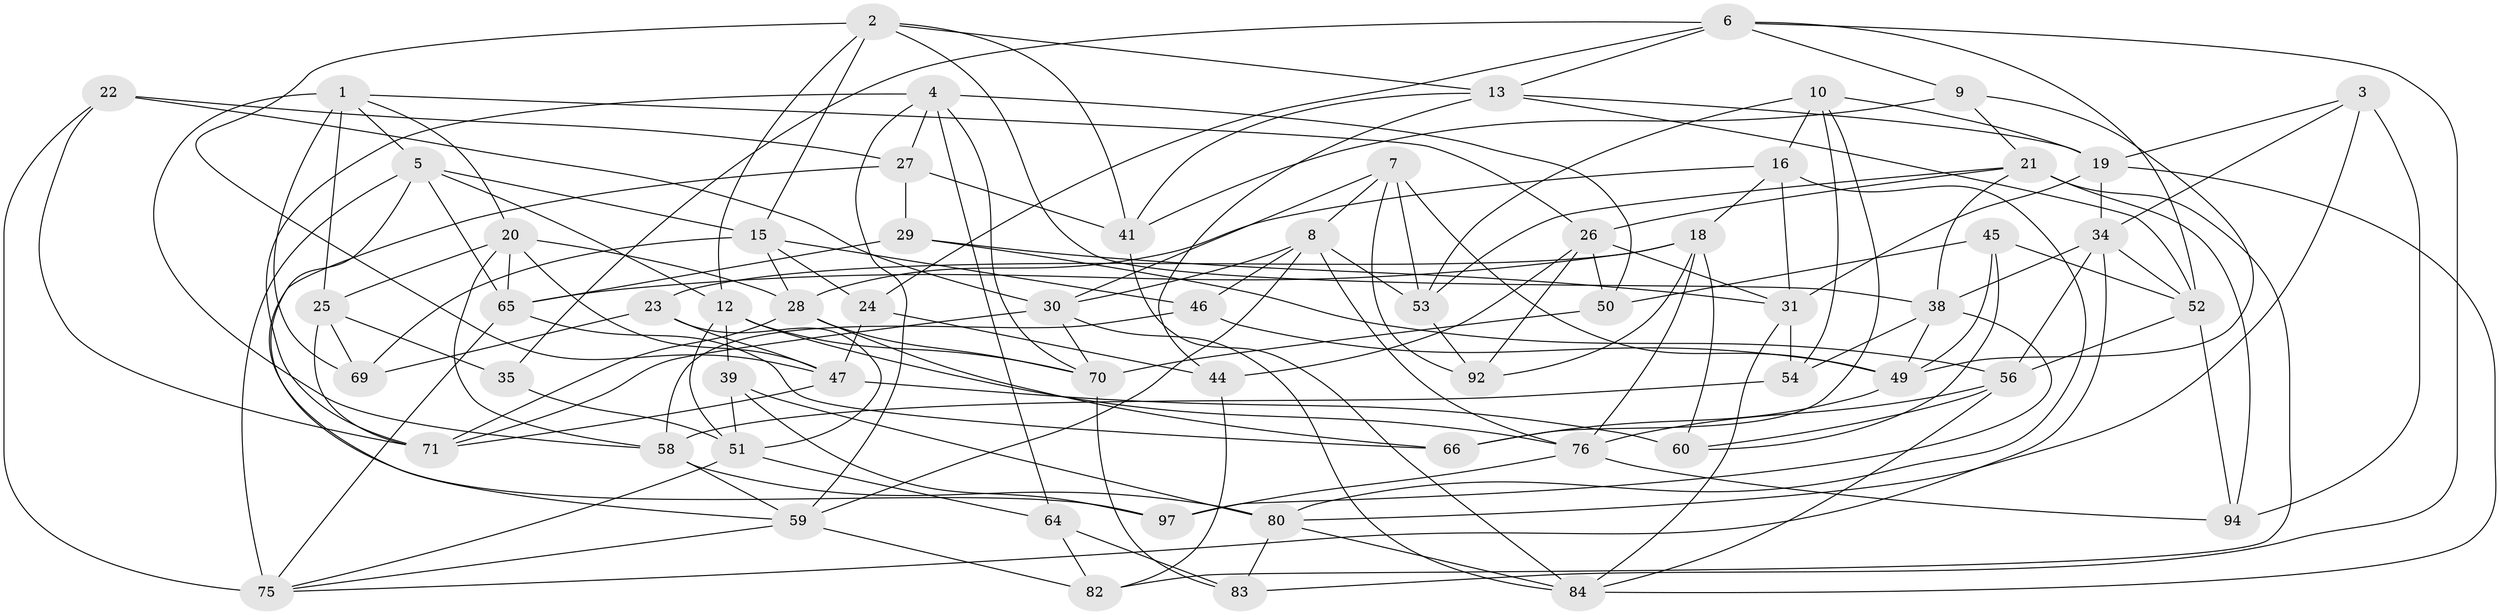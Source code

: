 // original degree distribution, {4: 1.0}
// Generated by graph-tools (version 1.1) at 2025/42/03/06/25 10:42:19]
// undirected, 62 vertices, 160 edges
graph export_dot {
graph [start="1"]
  node [color=gray90,style=filled];
  1 [super="+43"];
  2 [super="+74"];
  3;
  4 [super="+14"];
  5 [super="+11"];
  6 [super="+33"];
  7 [super="+98"];
  8 [super="+17"];
  9;
  10 [super="+96"];
  12 [super="+79"];
  13 [super="+57"];
  15 [super="+55"];
  16 [super="+72"];
  18 [super="+36"];
  19 [super="+42"];
  20 [super="+87"];
  21 [super="+67"];
  22;
  23;
  24;
  25 [super="+48"];
  26 [super="+68"];
  27 [super="+93"];
  28 [super="+62"];
  29;
  30 [super="+37"];
  31 [super="+32"];
  34 [super="+40"];
  35;
  38 [super="+88"];
  39;
  41 [super="+91"];
  44;
  45;
  46;
  47 [super="+61"];
  49 [super="+78"];
  50;
  51 [super="+85"];
  52 [super="+100"];
  53 [super="+63"];
  54;
  56 [super="+102"];
  58 [super="+86"];
  59 [super="+73"];
  60;
  64;
  65 [super="+81"];
  66;
  69;
  70 [super="+99"];
  71 [super="+95"];
  75 [super="+89"];
  76 [super="+77"];
  80 [super="+101"];
  82;
  83;
  84 [super="+90"];
  92;
  94;
  97;
  1 -- 25;
  1 -- 5;
  1 -- 58;
  1 -- 69;
  1 -- 20;
  1 -- 26;
  2 -- 13;
  2 -- 12;
  2 -- 41;
  2 -- 15;
  2 -- 47;
  2 -- 38;
  3 -- 80;
  3 -- 19;
  3 -- 94;
  3 -- 34;
  4 -- 59;
  4 -- 71;
  4 -- 50;
  4 -- 64;
  4 -- 27;
  4 -- 70;
  5 -- 12;
  5 -- 75;
  5 -- 97;
  5 -- 65;
  5 -- 15;
  6 -- 35;
  6 -- 83;
  6 -- 24;
  6 -- 9;
  6 -- 13;
  6 -- 52;
  7 -- 53 [weight=2];
  7 -- 8;
  7 -- 30;
  7 -- 49;
  7 -- 92;
  8 -- 30;
  8 -- 76;
  8 -- 59;
  8 -- 46;
  8 -- 53;
  9 -- 41;
  9 -- 49;
  9 -- 21;
  10 -- 54;
  10 -- 16 [weight=2];
  10 -- 66;
  10 -- 53;
  10 -- 19;
  12 -- 39;
  12 -- 51;
  12 -- 76;
  12 -- 70;
  13 -- 44;
  13 -- 19;
  13 -- 52;
  13 -- 41;
  15 -- 69;
  15 -- 46;
  15 -- 28;
  15 -- 24;
  16 -- 80;
  16 -- 28;
  16 -- 18;
  16 -- 31;
  18 -- 23;
  18 -- 76;
  18 -- 65;
  18 -- 92;
  18 -- 60;
  19 -- 34;
  19 -- 31;
  19 -- 84;
  20 -- 28;
  20 -- 65;
  20 -- 25;
  20 -- 58;
  20 -- 47;
  21 -- 94;
  21 -- 82;
  21 -- 38;
  21 -- 53;
  21 -- 26;
  22 -- 75;
  22 -- 71;
  22 -- 30;
  22 -- 27;
  23 -- 47;
  23 -- 69;
  23 -- 51;
  24 -- 44;
  24 -- 47;
  25 -- 35 [weight=2];
  25 -- 69;
  25 -- 71;
  26 -- 31;
  26 -- 50;
  26 -- 92;
  26 -- 44;
  27 -- 41 [weight=2];
  27 -- 29;
  27 -- 59;
  28 -- 70;
  28 -- 66;
  28 -- 71;
  29 -- 65;
  29 -- 31;
  29 -- 56;
  30 -- 84;
  30 -- 70;
  30 -- 71;
  31 -- 54;
  31 -- 84;
  34 -- 52;
  34 -- 38;
  34 -- 56;
  34 -- 75;
  35 -- 51;
  38 -- 49;
  38 -- 54;
  38 -- 97;
  39 -- 97;
  39 -- 51;
  39 -- 80;
  41 -- 84;
  44 -- 82;
  45 -- 60;
  45 -- 50;
  45 -- 49;
  45 -- 52;
  46 -- 58;
  46 -- 49;
  47 -- 60;
  47 -- 71;
  49 -- 66;
  50 -- 70;
  51 -- 64;
  51 -- 75;
  52 -- 56;
  52 -- 94;
  53 -- 92;
  54 -- 58;
  56 -- 60;
  56 -- 76;
  56 -- 84;
  58 -- 80;
  58 -- 59;
  59 -- 82;
  59 -- 75;
  64 -- 83;
  64 -- 82;
  65 -- 66;
  65 -- 75;
  70 -- 83;
  76 -- 94;
  76 -- 97;
  80 -- 83;
  80 -- 84;
}
